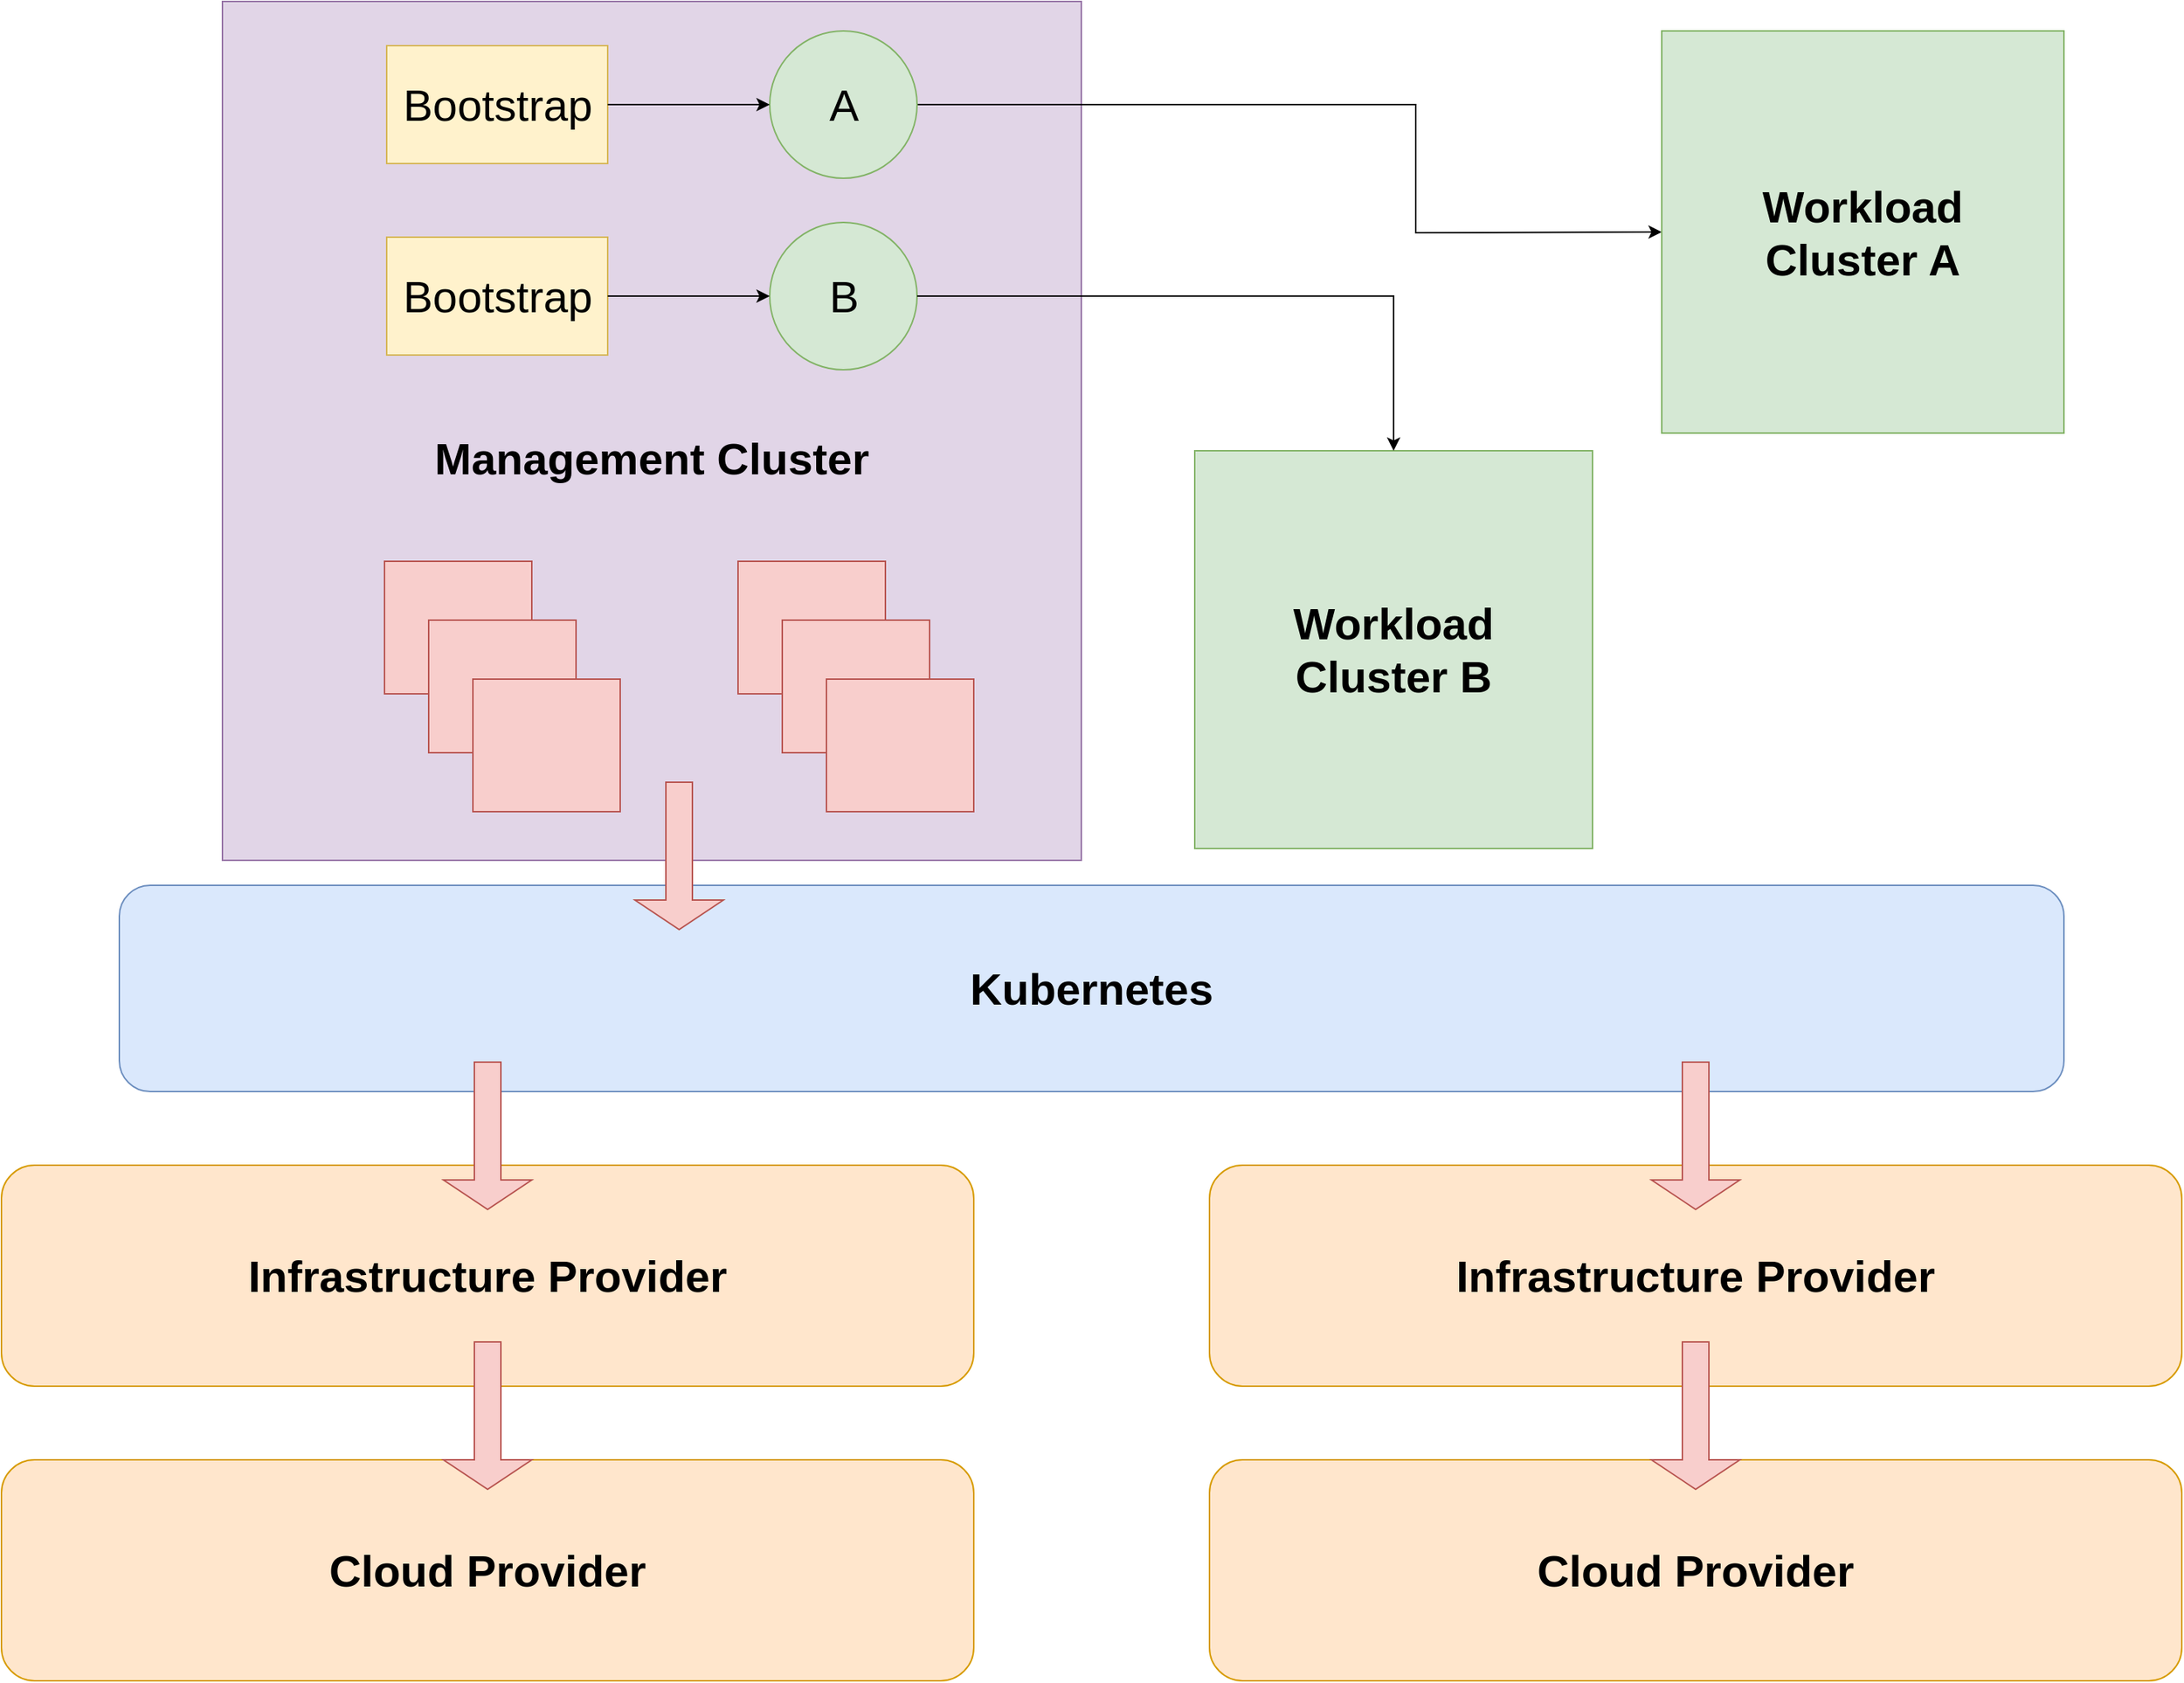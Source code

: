 <mxfile>
    <diagram id="2dtWLAMzyVfP5LlpqYg7" name="CAPI">
        <mxGraphModel dx="376" dy="511" grid="1" gridSize="10" guides="1" tooltips="1" connect="1" arrows="1" fold="1" page="1" pageScale="1" pageWidth="1654" pageHeight="1169" background="#FFFFFF" math="0" shadow="0">
            <root>
                <mxCell id="0"/>
                <mxCell id="1" parent="0"/>
                <mxCell id="3" value="Infrastructure Provider" style="rounded=1;whiteSpace=wrap;html=1;fontSize=30;fontStyle=1;fillColor=#ffe6cc;strokeColor=#d79b00;" parent="1" vertex="1">
                    <mxGeometry x="80" y="800" width="660" height="150" as="geometry"/>
                </mxCell>
                <mxCell id="4" value="Kubernetes" style="rounded=1;whiteSpace=wrap;html=1;fontSize=30;fillColor=#dae8fc;strokeColor=#6c8ebf;fontStyle=1" parent="1" vertex="1">
                    <mxGeometry x="160" y="610" width="1320" height="140" as="geometry"/>
                </mxCell>
                <mxCell id="5" value="&lt;br&gt;Management Cluster" style="whiteSpace=wrap;html=1;aspect=fixed;fontSize=30;fontStyle=1;fillColor=#e1d5e7;strokeColor=#9673a6;" parent="1" vertex="1">
                    <mxGeometry x="230" y="10" width="583" height="583" as="geometry"/>
                </mxCell>
                <mxCell id="6" value="Workload&lt;br&gt;Cluster B" style="whiteSpace=wrap;html=1;aspect=fixed;fontSize=30;fontStyle=1;fillColor=#d5e8d4;strokeColor=#82b366;" parent="1" vertex="1">
                    <mxGeometry x="890" y="315" width="270" height="270" as="geometry"/>
                </mxCell>
                <mxCell id="7" value="" style="rounded=0;whiteSpace=wrap;html=1;fontSize=30;fillColor=#f8cecc;strokeColor=#b85450;" parent="1" vertex="1">
                    <mxGeometry x="580" y="390" width="100" height="90" as="geometry"/>
                </mxCell>
                <mxCell id="8" value="" style="rounded=0;whiteSpace=wrap;html=1;fontSize=30;fillColor=#f8cecc;strokeColor=#b85450;" parent="1" vertex="1">
                    <mxGeometry x="610" y="430" width="100" height="90" as="geometry"/>
                </mxCell>
                <mxCell id="9" value="" style="rounded=0;whiteSpace=wrap;html=1;fontSize=30;fillColor=#f8cecc;strokeColor=#b85450;" parent="1" vertex="1">
                    <mxGeometry x="640" y="470" width="100" height="90" as="geometry"/>
                </mxCell>
                <mxCell id="10" value="" style="rounded=0;whiteSpace=wrap;html=1;fontSize=30;fillColor=#f8cecc;strokeColor=#b85450;" parent="1" vertex="1">
                    <mxGeometry x="340" y="390" width="100" height="90" as="geometry"/>
                </mxCell>
                <mxCell id="11" value="" style="rounded=0;whiteSpace=wrap;html=1;fontSize=30;fillColor=#f8cecc;strokeColor=#b85450;" parent="1" vertex="1">
                    <mxGeometry x="370" y="430" width="100" height="90" as="geometry"/>
                </mxCell>
                <mxCell id="12" value="" style="rounded=0;whiteSpace=wrap;html=1;fontSize=30;fillColor=#f8cecc;strokeColor=#b85450;" parent="1" vertex="1">
                    <mxGeometry x="400" y="470" width="100" height="90" as="geometry"/>
                </mxCell>
                <mxCell id="20" value="" style="endArrow=classic;html=1;fontSize=30;exitX=1;exitY=0.5;exitDx=0;exitDy=0;entryX=0;entryY=0.5;entryDx=0;entryDy=0;rounded=0;" parent="1" source="37" target="72" edge="1">
                    <mxGeometry width="50" height="50" relative="1" as="geometry">
                        <mxPoint x="750" y="90" as="sourcePoint"/>
                        <mxPoint x="1016" y="125" as="targetPoint"/>
                        <Array as="points">
                            <mxPoint x="1040" y="80"/>
                            <mxPoint x="1040" y="167"/>
                        </Array>
                    </mxGeometry>
                </mxCell>
                <mxCell id="33" value="" style="shape=singleArrow;direction=south;whiteSpace=wrap;html=1;fillColor=#f8cecc;strokeColor=#b85450;" parent="1" vertex="1">
                    <mxGeometry x="510" y="540" width="60" height="100" as="geometry"/>
                </mxCell>
                <mxCell id="37" value="A" style="ellipse;whiteSpace=wrap;html=1;aspect=fixed;fontSize=30;fillColor=#d5e8d4;strokeColor=#82b366;fontStyle=0" parent="1" vertex="1">
                    <mxGeometry x="601.5" y="30" width="100" height="100" as="geometry"/>
                </mxCell>
                <mxCell id="38" value="Bootstrap" style="rounded=0;whiteSpace=wrap;html=1;fontSize=30;fillColor=#fff2cc;strokeColor=#d6b656;fontStyle=0" parent="1" vertex="1">
                    <mxGeometry x="341.5" y="40" width="150" height="80" as="geometry"/>
                </mxCell>
                <mxCell id="39" style="edgeStyle=none;html=1;entryX=0;entryY=0.5;entryDx=0;entryDy=0;exitX=1;exitY=0.5;exitDx=0;exitDy=0;rounded=0;" parent="1" source="38" target="37" edge="1">
                    <mxGeometry relative="1" as="geometry"/>
                </mxCell>
                <mxCell id="70" value="B" style="ellipse;whiteSpace=wrap;html=1;aspect=fixed;fontSize=30;fillColor=#d5e8d4;strokeColor=#82b366;fontStyle=0" parent="1" vertex="1">
                    <mxGeometry x="601.5" y="160" width="100" height="100" as="geometry"/>
                </mxCell>
                <mxCell id="71" value="Bootstrap" style="rounded=0;whiteSpace=wrap;html=1;fontSize=30;fillColor=#fff2cc;strokeColor=#d6b656;fontStyle=0" parent="1" vertex="1">
                    <mxGeometry x="341.5" y="170" width="150" height="80" as="geometry"/>
                </mxCell>
                <mxCell id="72" value="Workload&lt;br&gt;Cluster A" style="whiteSpace=wrap;html=1;aspect=fixed;fontSize=30;fontStyle=1;fillColor=#d5e8d4;strokeColor=#82b366;" parent="1" vertex="1">
                    <mxGeometry x="1207" y="30" width="273" height="273" as="geometry"/>
                </mxCell>
                <mxCell id="73" value="" style="endArrow=classic;html=1;fontSize=30;exitX=1;exitY=0.5;exitDx=0;exitDy=0;entryX=0.5;entryY=0;entryDx=0;entryDy=0;rounded=0;" parent="1" source="70" target="6" edge="1">
                    <mxGeometry width="50" height="50" relative="1" as="geometry">
                        <mxPoint x="711.5" y="80" as="sourcePoint"/>
                        <mxPoint x="1170" y="92.5" as="targetPoint"/>
                        <Array as="points">
                            <mxPoint x="1025" y="210"/>
                        </Array>
                    </mxGeometry>
                </mxCell>
                <mxCell id="75" style="edgeStyle=none;html=1;entryX=0;entryY=0.5;entryDx=0;entryDy=0;exitX=1;exitY=0.5;exitDx=0;exitDy=0;rounded=0;" parent="1" source="71" target="70" edge="1">
                    <mxGeometry relative="1" as="geometry">
                        <mxPoint x="501.5" y="100" as="sourcePoint"/>
                        <mxPoint x="611.5" y="100" as="targetPoint"/>
                    </mxGeometry>
                </mxCell>
                <mxCell id="79" value="Infrastructure Provider" style="rounded=1;whiteSpace=wrap;html=1;fontSize=30;fontStyle=1;fillColor=#ffe6cc;strokeColor=#d79b00;" parent="1" vertex="1">
                    <mxGeometry x="900" y="800" width="660" height="150" as="geometry"/>
                </mxCell>
                <mxCell id="80" value="Cloud Provider" style="rounded=1;whiteSpace=wrap;html=1;fontSize=30;fontStyle=1;fillColor=#ffe6cc;strokeColor=#d79b00;" parent="1" vertex="1">
                    <mxGeometry x="80" y="1000" width="660" height="150" as="geometry"/>
                </mxCell>
                <mxCell id="81" value="Cloud Provider" style="rounded=1;whiteSpace=wrap;html=1;fontSize=30;fontStyle=1;fillColor=#ffe6cc;strokeColor=#d79b00;" parent="1" vertex="1">
                    <mxGeometry x="900" y="1000" width="660" height="150" as="geometry"/>
                </mxCell>
                <mxCell id="82" value="" style="shape=singleArrow;direction=south;whiteSpace=wrap;html=1;fillColor=#f8cecc;strokeColor=#b85450;" parent="1" vertex="1">
                    <mxGeometry x="380" y="730" width="60" height="100" as="geometry"/>
                </mxCell>
                <mxCell id="32" value="" style="shape=singleArrow;direction=south;whiteSpace=wrap;html=1;fillColor=#f8cecc;strokeColor=#b85450;" parent="1" vertex="1">
                    <mxGeometry x="1200" y="730" width="60" height="100" as="geometry"/>
                </mxCell>
                <mxCell id="85" value="" style="shape=singleArrow;direction=south;whiteSpace=wrap;html=1;fillColor=#f8cecc;strokeColor=#b85450;" parent="1" vertex="1">
                    <mxGeometry x="380" y="920" width="60" height="100" as="geometry"/>
                </mxCell>
                <mxCell id="35" value="" style="shape=singleArrow;direction=south;whiteSpace=wrap;html=1;fillColor=#f8cecc;strokeColor=#b85450;" parent="1" vertex="1">
                    <mxGeometry x="1200" y="920" width="60" height="100" as="geometry"/>
                </mxCell>
            </root>
        </mxGraphModel>
    </diagram>
</mxfile>